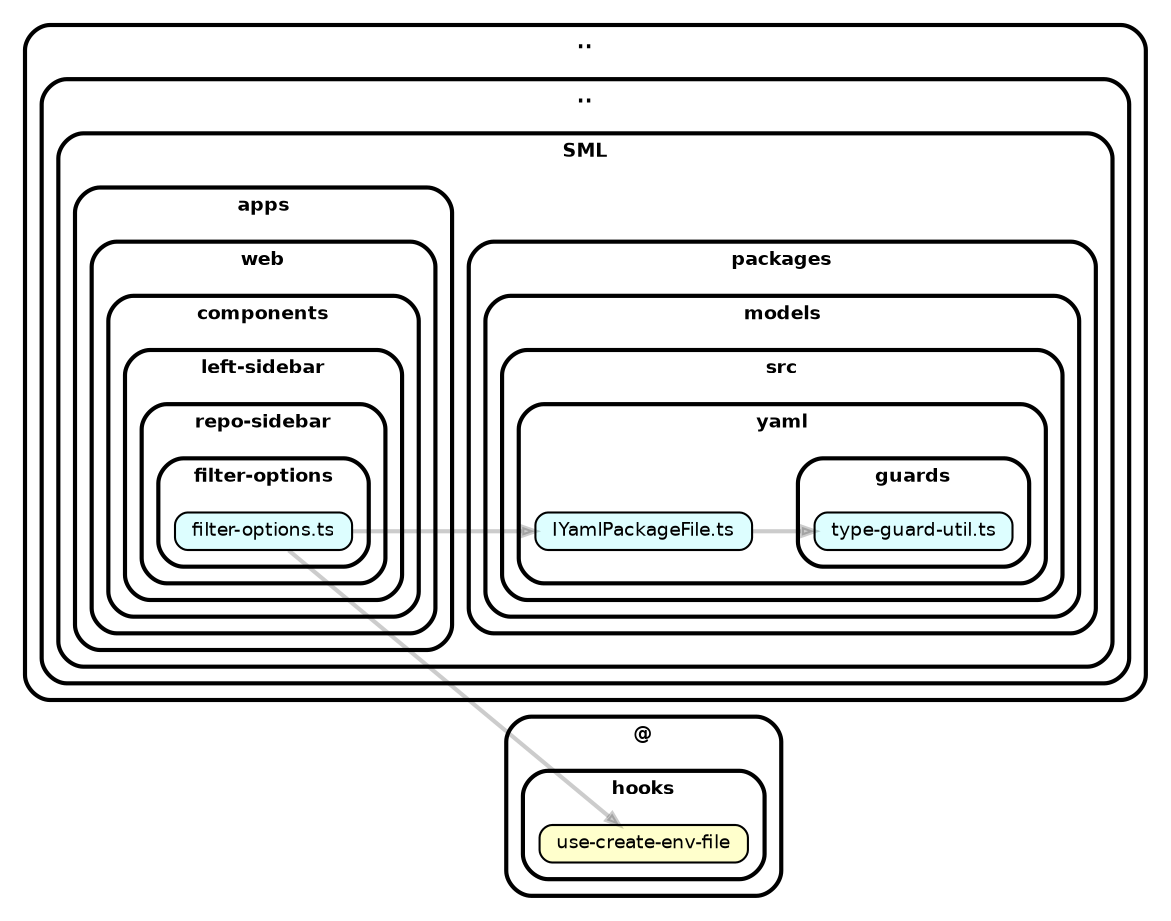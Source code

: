 strict digraph "dependency-cruiser output"{
    rankdir="LR" splines="true" overlap="false" nodesep="0.16" ranksep="0.18" fontname="Helvetica-bold" fontsize="9" style="rounded,bold,filled" fillcolor="#ffffff" compound="true"
    node [shape="box" style="rounded, filled" height="0.2" color="black" fillcolor="#ffffcc" fontcolor="black" fontname="Helvetica" fontsize="9"]
    edge [arrowhead="normal" arrowsize="0.6" penwidth="2.0" color="#00000033" fontname="Helvetica" fontsize="9"]

    subgraph "cluster_.." {label=".." subgraph "cluster_../.." {label=".." subgraph "cluster_../../SML" {label="SML" subgraph "cluster_../../SML/apps" {label="apps" subgraph "cluster_../../SML/apps/web" {label="web" subgraph "cluster_../../SML/apps/web/components" {label="components" subgraph "cluster_../../SML/apps/web/components/left-sidebar" {label="left-sidebar" subgraph "cluster_../../SML/apps/web/components/left-sidebar/repo-sidebar" {label="repo-sidebar" subgraph "cluster_../../SML/apps/web/components/left-sidebar/repo-sidebar/filter-options" {label="filter-options" "../../SML/apps/web/components/left-sidebar/repo-sidebar/filter-options/filter-options.ts" [label=<filter-options.ts> tooltip="filter-options.ts" URL="../../SML/apps/web/components/left-sidebar/repo-sidebar/filter-options/filter-options.ts" fillcolor="#ddfeff"] } } } } } } } } }
    "../../SML/apps/web/components/left-sidebar/repo-sidebar/filter-options/filter-options.ts" -> "@/hooks/use-create-env-file"
    "../../SML/apps/web/components/left-sidebar/repo-sidebar/filter-options/filter-options.ts" -> "../../SML/packages/models/src/yaml/IYamlPackageFile.ts"
    subgraph "cluster_.." {label=".." subgraph "cluster_../.." {label=".." subgraph "cluster_../../SML" {label="SML" subgraph "cluster_../../SML/packages" {label="packages" subgraph "cluster_../../SML/packages/models" {label="models" subgraph "cluster_../../SML/packages/models/src" {label="src" subgraph "cluster_../../SML/packages/models/src/yaml" {label="yaml" "../../SML/packages/models/src/yaml/IYamlPackageFile.ts" [label=<IYamlPackageFile.ts> tooltip="IYamlPackageFile.ts" URL="../../SML/packages/models/src/yaml/IYamlPackageFile.ts" fillcolor="#ddfeff"] } } } } } } }
    "../../SML/packages/models/src/yaml/IYamlPackageFile.ts" -> "../../SML/packages/models/src/yaml/guards/type-guard-util.ts"
    subgraph "cluster_.." {label=".." subgraph "cluster_../.." {label=".." subgraph "cluster_../../SML" {label="SML" subgraph "cluster_../../SML/packages" {label="packages" subgraph "cluster_../../SML/packages/models" {label="models" subgraph "cluster_../../SML/packages/models/src" {label="src" subgraph "cluster_../../SML/packages/models/src/yaml" {label="yaml" subgraph "cluster_../../SML/packages/models/src/yaml/guards" {label="guards" "../../SML/packages/models/src/yaml/guards/type-guard-util.ts" [label=<type-guard-util.ts> tooltip="type-guard-util.ts" URL="../../SML/packages/models/src/yaml/guards/type-guard-util.ts" fillcolor="#ddfeff"] } } } } } } } }
    subgraph "cluster_@" {label="@" subgraph "cluster_@/hooks" {label="hooks" "@/hooks/use-create-env-file" [label=<use-create-env-file> tooltip="use-create-env-file" ] } }
}
